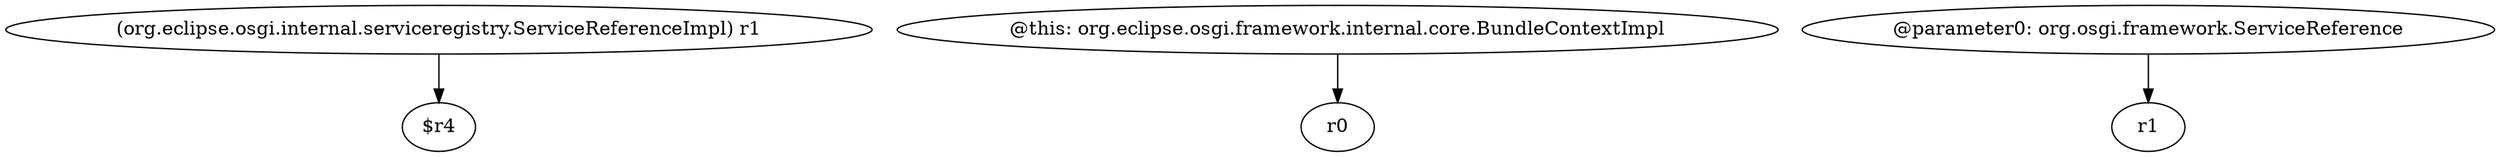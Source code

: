 digraph g {
0[label="(org.eclipse.osgi.internal.serviceregistry.ServiceReferenceImpl) r1"]
1[label="$r4"]
0->1[label=""]
2[label="@this: org.eclipse.osgi.framework.internal.core.BundleContextImpl"]
3[label="r0"]
2->3[label=""]
4[label="@parameter0: org.osgi.framework.ServiceReference"]
5[label="r1"]
4->5[label=""]
}